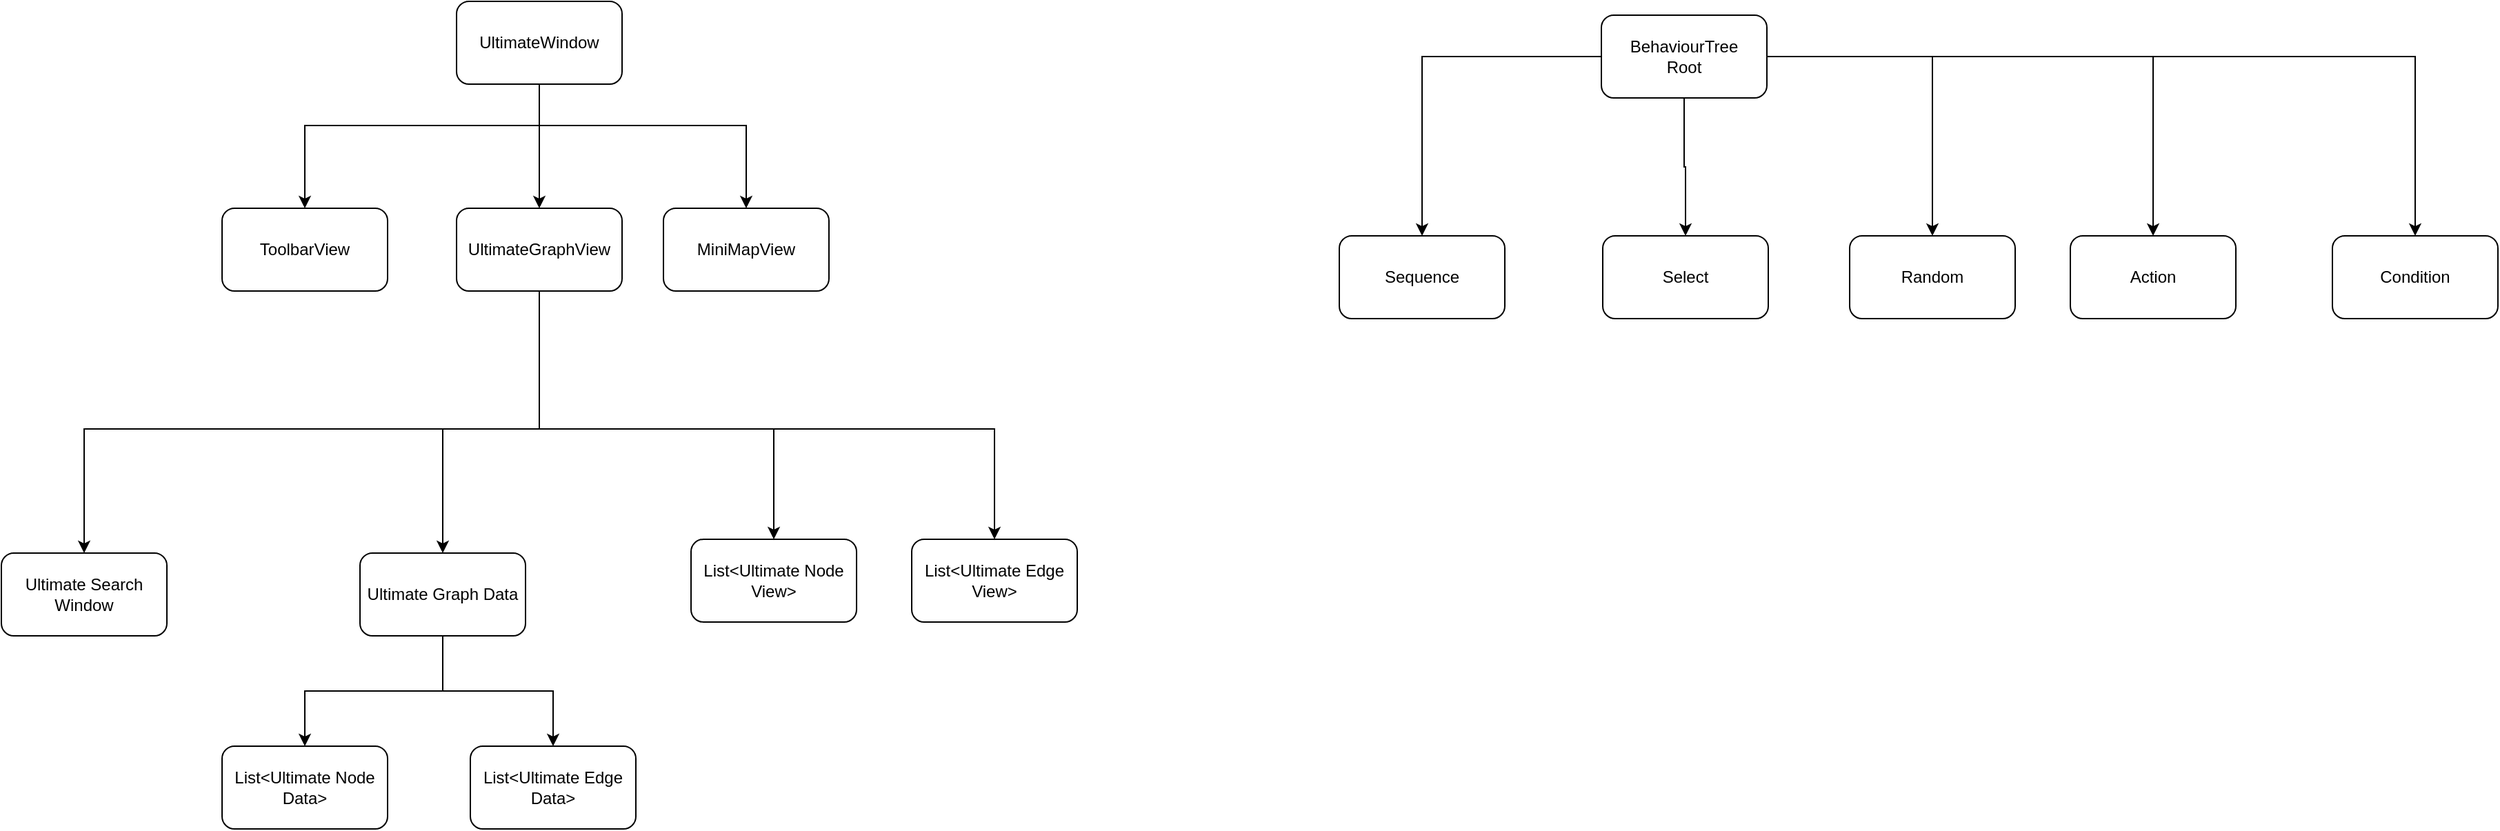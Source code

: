<mxfile version="20.6.2" type="device"><diagram id="ksYu_KJQi6STBFQMCmyf" name="第 1 页"><mxGraphModel dx="1422" dy="794" grid="1" gridSize="10" guides="1" tooltips="1" connect="1" arrows="1" fold="1" page="1" pageScale="1" pageWidth="827" pageHeight="1169" math="0" shadow="0"><root><mxCell id="0"/><mxCell id="1" parent="0"/><mxCell id="nk5Tj77Mkfm9ZusxraNg-3" style="edgeStyle=orthogonalEdgeStyle;rounded=0;orthogonalLoop=1;jettySize=auto;html=1;" parent="1" source="nk5Tj77Mkfm9ZusxraNg-1" target="nk5Tj77Mkfm9ZusxraNg-2" edge="1"><mxGeometry relative="1" as="geometry"><Array as="points"><mxPoint x="410" y="340"/></Array></mxGeometry></mxCell><mxCell id="nk5Tj77Mkfm9ZusxraNg-20" style="edgeStyle=orthogonalEdgeStyle;rounded=0;orthogonalLoop=1;jettySize=auto;html=1;entryX=0.5;entryY=0;entryDx=0;entryDy=0;" parent="1" source="nk5Tj77Mkfm9ZusxraNg-1" target="nk5Tj77Mkfm9ZusxraNg-19" edge="1"><mxGeometry relative="1" as="geometry"><Array as="points"><mxPoint x="410" y="340"/><mxPoint x="740" y="340"/></Array></mxGeometry></mxCell><mxCell id="nk5Tj77Mkfm9ZusxraNg-1" value="UltimateGraphView" style="rounded=1;whiteSpace=wrap;html=1;" parent="1" vertex="1"><mxGeometry x="350" y="180" width="120" height="60" as="geometry"/></mxCell><mxCell id="nk5Tj77Mkfm9ZusxraNg-12" value="" style="edgeStyle=orthogonalEdgeStyle;rounded=0;orthogonalLoop=1;jettySize=auto;html=1;exitX=0.5;exitY=1;exitDx=0;exitDy=0;" parent="1" source="nk5Tj77Mkfm9ZusxraNg-1" target="nk5Tj77Mkfm9ZusxraNg-11" edge="1"><mxGeometry relative="1" as="geometry"><Array as="points"><mxPoint x="410" y="340"/><mxPoint x="340" y="340"/></Array></mxGeometry></mxCell><mxCell id="nk5Tj77Mkfm9ZusxraNg-17" style="edgeStyle=orthogonalEdgeStyle;rounded=0;orthogonalLoop=1;jettySize=auto;html=1;entryX=0.5;entryY=0;entryDx=0;entryDy=0;" parent="1" source="nk5Tj77Mkfm9ZusxraNg-1" target="nk5Tj77Mkfm9ZusxraNg-18" edge="1"><mxGeometry relative="1" as="geometry"><mxPoint x="650" y="460" as="targetPoint"/><Array as="points"><mxPoint x="410" y="340"/><mxPoint x="580" y="340"/></Array></mxGeometry></mxCell><mxCell id="nk5Tj77Mkfm9ZusxraNg-2" value="Ultimate Search Window" style="whiteSpace=wrap;html=1;rounded=1;" parent="1" vertex="1"><mxGeometry x="20" y="430" width="120" height="60" as="geometry"/></mxCell><mxCell id="nk5Tj77Mkfm9ZusxraNg-6" style="edgeStyle=orthogonalEdgeStyle;rounded=0;orthogonalLoop=1;jettySize=auto;html=1;" parent="1" source="nk5Tj77Mkfm9ZusxraNg-4" target="nk5Tj77Mkfm9ZusxraNg-1" edge="1"><mxGeometry relative="1" as="geometry"/></mxCell><mxCell id="nk5Tj77Mkfm9ZusxraNg-8" value="" style="edgeStyle=orthogonalEdgeStyle;rounded=0;orthogonalLoop=1;jettySize=auto;html=1;" parent="1" source="nk5Tj77Mkfm9ZusxraNg-4" target="nk5Tj77Mkfm9ZusxraNg-7" edge="1"><mxGeometry relative="1" as="geometry"><Array as="points"><mxPoint x="410" y="120"/><mxPoint x="560" y="120"/></Array></mxGeometry></mxCell><mxCell id="nk5Tj77Mkfm9ZusxraNg-10" value="" style="edgeStyle=orthogonalEdgeStyle;rounded=0;orthogonalLoop=1;jettySize=auto;html=1;" parent="1" source="nk5Tj77Mkfm9ZusxraNg-4" target="nk5Tj77Mkfm9ZusxraNg-9" edge="1"><mxGeometry relative="1" as="geometry"><Array as="points"><mxPoint x="410" y="120"/><mxPoint x="240" y="120"/></Array></mxGeometry></mxCell><mxCell id="nk5Tj77Mkfm9ZusxraNg-4" value="UltimateWindow" style="rounded=1;whiteSpace=wrap;html=1;" parent="1" vertex="1"><mxGeometry x="350" y="30" width="120" height="60" as="geometry"/></mxCell><mxCell id="nk5Tj77Mkfm9ZusxraNg-7" value="MiniMapView" style="rounded=1;whiteSpace=wrap;html=1;" parent="1" vertex="1"><mxGeometry x="500" y="180" width="120" height="60" as="geometry"/></mxCell><mxCell id="nk5Tj77Mkfm9ZusxraNg-9" value="ToolbarView" style="rounded=1;whiteSpace=wrap;html=1;" parent="1" vertex="1"><mxGeometry x="180" y="180" width="120" height="60" as="geometry"/></mxCell><mxCell id="nk5Tj77Mkfm9ZusxraNg-14" value="" style="edgeStyle=orthogonalEdgeStyle;rounded=0;orthogonalLoop=1;jettySize=auto;html=1;" parent="1" source="nk5Tj77Mkfm9ZusxraNg-11" target="nk5Tj77Mkfm9ZusxraNg-13" edge="1"><mxGeometry relative="1" as="geometry"/></mxCell><mxCell id="nk5Tj77Mkfm9ZusxraNg-16" style="edgeStyle=orthogonalEdgeStyle;rounded=0;orthogonalLoop=1;jettySize=auto;html=1;" parent="1" source="nk5Tj77Mkfm9ZusxraNg-11" target="nk5Tj77Mkfm9ZusxraNg-15" edge="1"><mxGeometry relative="1" as="geometry"><Array as="points"><mxPoint x="340" y="530"/><mxPoint x="420" y="530"/></Array></mxGeometry></mxCell><mxCell id="nk5Tj77Mkfm9ZusxraNg-11" value="Ultimate Graph Data" style="whiteSpace=wrap;html=1;rounded=1;" parent="1" vertex="1"><mxGeometry x="280" y="430" width="120" height="60" as="geometry"/></mxCell><mxCell id="nk5Tj77Mkfm9ZusxraNg-13" value="List&amp;lt;Ultimate Node Data&amp;gt;" style="whiteSpace=wrap;html=1;rounded=1;" parent="1" vertex="1"><mxGeometry x="180" y="570" width="120" height="60" as="geometry"/></mxCell><mxCell id="nk5Tj77Mkfm9ZusxraNg-15" value="List&amp;lt;Ultimate&amp;nbsp;Edge Data&amp;gt;" style="whiteSpace=wrap;html=1;rounded=1;" parent="1" vertex="1"><mxGeometry x="360" y="570" width="120" height="60" as="geometry"/></mxCell><mxCell id="nk5Tj77Mkfm9ZusxraNg-18" value="List&amp;lt;Ultimate Node View&amp;gt;" style="whiteSpace=wrap;html=1;rounded=1;" parent="1" vertex="1"><mxGeometry x="520" y="420" width="120" height="60" as="geometry"/></mxCell><mxCell id="nk5Tj77Mkfm9ZusxraNg-19" value="List&amp;lt;Ultimate Edge View&amp;gt;" style="whiteSpace=wrap;html=1;rounded=1;" parent="1" vertex="1"><mxGeometry x="680" y="420" width="120" height="60" as="geometry"/></mxCell><mxCell id="nk5Tj77Mkfm9ZusxraNg-25" value="" style="edgeStyle=orthogonalEdgeStyle;rounded=0;orthogonalLoop=1;jettySize=auto;html=1;" parent="1" source="nk5Tj77Mkfm9ZusxraNg-23" target="nk5Tj77Mkfm9ZusxraNg-24" edge="1"><mxGeometry relative="1" as="geometry"/></mxCell><mxCell id="nk5Tj77Mkfm9ZusxraNg-27" value="" style="edgeStyle=orthogonalEdgeStyle;rounded=0;orthogonalLoop=1;jettySize=auto;html=1;" parent="1" source="nk5Tj77Mkfm9ZusxraNg-23" target="nk5Tj77Mkfm9ZusxraNg-26" edge="1"><mxGeometry relative="1" as="geometry"/></mxCell><mxCell id="nk5Tj77Mkfm9ZusxraNg-29" value="" style="edgeStyle=orthogonalEdgeStyle;rounded=0;orthogonalLoop=1;jettySize=auto;html=1;" parent="1" source="nk5Tj77Mkfm9ZusxraNg-23" target="nk5Tj77Mkfm9ZusxraNg-28" edge="1"><mxGeometry relative="1" as="geometry"/></mxCell><mxCell id="nk5Tj77Mkfm9ZusxraNg-31" style="edgeStyle=orthogonalEdgeStyle;rounded=0;orthogonalLoop=1;jettySize=auto;html=1;" parent="1" source="nk5Tj77Mkfm9ZusxraNg-23" target="nk5Tj77Mkfm9ZusxraNg-30" edge="1"><mxGeometry relative="1" as="geometry"/></mxCell><mxCell id="nk5Tj77Mkfm9ZusxraNg-33" style="edgeStyle=orthogonalEdgeStyle;rounded=0;orthogonalLoop=1;jettySize=auto;html=1;" parent="1" source="nk5Tj77Mkfm9ZusxraNg-23" target="nk5Tj77Mkfm9ZusxraNg-32" edge="1"><mxGeometry relative="1" as="geometry"/></mxCell><mxCell id="nk5Tj77Mkfm9ZusxraNg-23" value="BehaviourTree&lt;br&gt;Root" style="rounded=1;whiteSpace=wrap;html=1;" parent="1" vertex="1"><mxGeometry x="1180" y="40" width="120" height="60" as="geometry"/></mxCell><mxCell id="nk5Tj77Mkfm9ZusxraNg-24" value="Sequence" style="rounded=1;whiteSpace=wrap;html=1;" parent="1" vertex="1"><mxGeometry x="990" y="200" width="120" height="60" as="geometry"/></mxCell><mxCell id="nk5Tj77Mkfm9ZusxraNg-26" value="Select" style="rounded=1;whiteSpace=wrap;html=1;" parent="1" vertex="1"><mxGeometry x="1181" y="200" width="120" height="60" as="geometry"/></mxCell><mxCell id="nk5Tj77Mkfm9ZusxraNg-28" value="Random" style="rounded=1;whiteSpace=wrap;html=1;" parent="1" vertex="1"><mxGeometry x="1360" y="200" width="120" height="60" as="geometry"/></mxCell><mxCell id="nk5Tj77Mkfm9ZusxraNg-30" value="Action" style="rounded=1;whiteSpace=wrap;html=1;" parent="1" vertex="1"><mxGeometry x="1520" y="200" width="120" height="60" as="geometry"/></mxCell><mxCell id="nk5Tj77Mkfm9ZusxraNg-32" value="Condition" style="rounded=1;whiteSpace=wrap;html=1;" parent="1" vertex="1"><mxGeometry x="1710" y="200" width="120" height="60" as="geometry"/></mxCell></root></mxGraphModel></diagram></mxfile>